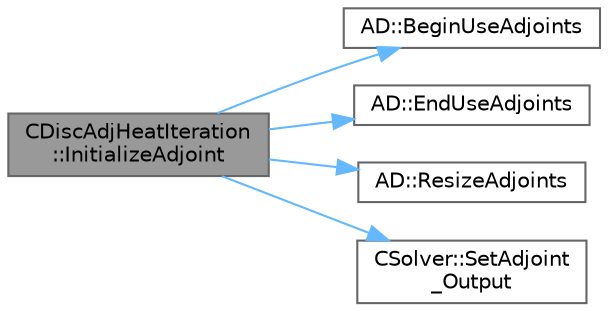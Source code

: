 digraph "CDiscAdjHeatIteration::InitializeAdjoint"
{
 // LATEX_PDF_SIZE
  bgcolor="transparent";
  edge [fontname=Helvetica,fontsize=10,labelfontname=Helvetica,labelfontsize=10];
  node [fontname=Helvetica,fontsize=10,shape=box,height=0.2,width=0.4];
  rankdir="LR";
  Node1 [id="Node000001",label="CDiscAdjHeatIteration\l::InitializeAdjoint",height=0.2,width=0.4,color="gray40", fillcolor="grey60", style="filled", fontcolor="black",tooltip="Registers all input variables of the fluid iteration."];
  Node1 -> Node2 [id="edge1_Node000001_Node000002",color="steelblue1",style="solid",tooltip=" "];
  Node2 [id="Node000002",label="AD::BeginUseAdjoints",height=0.2,width=0.4,color="grey40", fillcolor="white", style="filled",URL="$namespaceAD.html#af45472c273e9a0add1693e387797b3f9",tooltip="Declare that the adjoints are being used, to protect against resizing."];
  Node1 -> Node3 [id="edge2_Node000001_Node000003",color="steelblue1",style="solid",tooltip=" "];
  Node3 [id="Node000003",label="AD::EndUseAdjoints",height=0.2,width=0.4,color="grey40", fillcolor="white", style="filled",URL="$namespaceAD.html#af35e8bf86eca658fdb8e49807755f6e3",tooltip="Declare that the adjoints are no longer being used."];
  Node1 -> Node4 [id="edge3_Node000001_Node000004",color="steelblue1",style="solid",tooltip=" "];
  Node4 [id="Node000004",label="AD::ResizeAdjoints",height=0.2,width=0.4,color="grey40", fillcolor="white", style="filled",URL="$namespaceAD.html#a54790812306f45ddcc477a85abf9e78c",tooltip="Resize the adjoint vector, for subsequent access without bounds checking."];
  Node1 -> Node5 [id="edge4_Node000001_Node000005",color="steelblue1",style="solid",tooltip=" "];
  Node5 [id="Node000005",label="CSolver::SetAdjoint\l_Output",height=0.2,width=0.4,color="grey40", fillcolor="white", style="filled",URL="$classCSolver.html#a9ac047a78d8747b867f55b60be1ad348",tooltip="A virtual member."];
}
